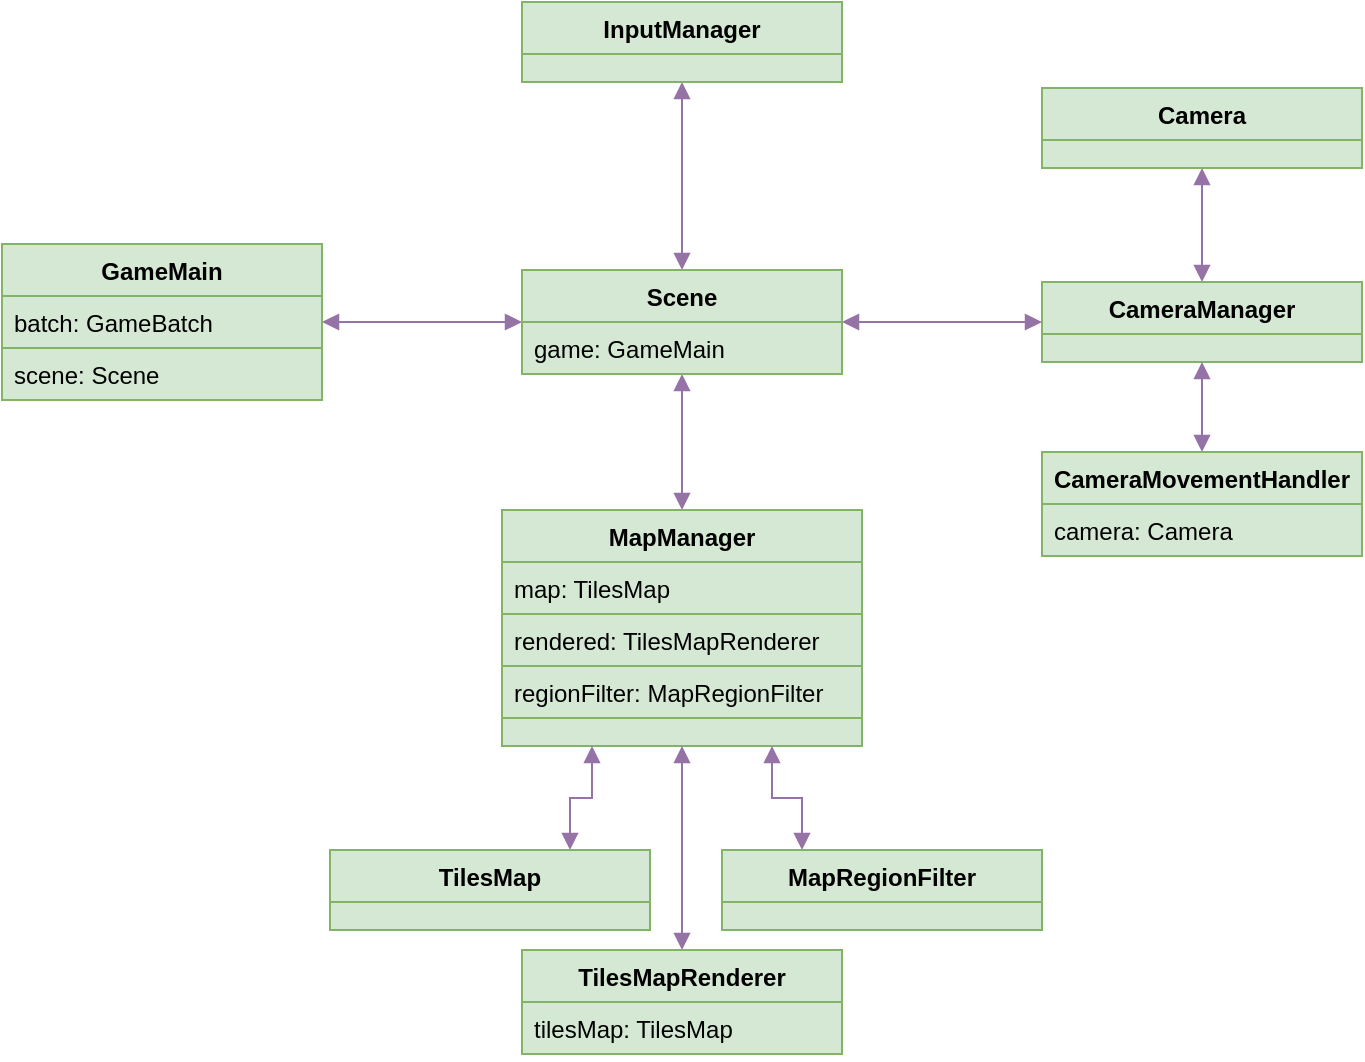 <mxfile version="13.5.7" type="device"><diagram id="C5RBs43oDa-KdzZeNtuy" name="Page-1"><mxGraphModel dx="1024" dy="592" grid="1" gridSize="10" guides="1" tooltips="1" connect="1" arrows="1" fold="1" page="1" pageScale="1" pageWidth="827" pageHeight="1169" math="0" shadow="0"><root><mxCell id="WIyWlLk6GJQsqaUBKTNV-0"/><mxCell id="WIyWlLk6GJQsqaUBKTNV-1" parent="WIyWlLk6GJQsqaUBKTNV-0"/><mxCell id="pwWpqteBXbWDMI5DToDL-35" style="edgeStyle=orthogonalEdgeStyle;rounded=0;orthogonalLoop=1;jettySize=auto;html=1;exitX=0;exitY=0.5;exitDx=0;exitDy=0;entryX=1;entryY=0.5;entryDx=0;entryDy=0;startArrow=block;startFill=1;endArrow=block;endFill=1;fillColor=#e1d5e7;strokeColor=#9673a6;" edge="1" parent="WIyWlLk6GJQsqaUBKTNV-1" source="pwWpqteBXbWDMI5DToDL-6" target="pwWpqteBXbWDMI5DToDL-0"><mxGeometry relative="1" as="geometry"/></mxCell><mxCell id="pwWpqteBXbWDMI5DToDL-41" style="edgeStyle=orthogonalEdgeStyle;rounded=0;orthogonalLoop=1;jettySize=auto;html=1;exitX=0.5;exitY=0;exitDx=0;exitDy=0;entryX=0.5;entryY=1;entryDx=0;entryDy=0;startArrow=block;startFill=1;endArrow=block;endFill=1;fillColor=#e1d5e7;strokeColor=#9673a6;" edge="1" parent="WIyWlLk6GJQsqaUBKTNV-1" source="pwWpqteBXbWDMI5DToDL-6" target="pwWpqteBXbWDMI5DToDL-24"><mxGeometry relative="1" as="geometry"/></mxCell><mxCell id="pwWpqteBXbWDMI5DToDL-40" style="edgeStyle=orthogonalEdgeStyle;rounded=0;orthogonalLoop=1;jettySize=auto;html=1;exitX=0.5;exitY=0;exitDx=0;exitDy=0;startArrow=block;startFill=1;endArrow=block;endFill=1;entryX=0.5;entryY=1;entryDx=0;entryDy=0;fillColor=#e1d5e7;strokeColor=#9673a6;" edge="1" parent="WIyWlLk6GJQsqaUBKTNV-1" source="pwWpqteBXbWDMI5DToDL-72" target="pwWpqteBXbWDMI5DToDL-36"><mxGeometry relative="1" as="geometry"/></mxCell><mxCell id="pwWpqteBXbWDMI5DToDL-60" style="edgeStyle=orthogonalEdgeStyle;rounded=0;orthogonalLoop=1;jettySize=auto;html=1;exitX=0.5;exitY=1;exitDx=0;exitDy=0;entryX=0.5;entryY=0;entryDx=0;entryDy=0;startArrow=block;startFill=1;endArrow=block;endFill=1;fillColor=#e1d5e7;strokeColor=#9673a6;" edge="1" parent="WIyWlLk6GJQsqaUBKTNV-1" source="pwWpqteBXbWDMI5DToDL-6" target="pwWpqteBXbWDMI5DToDL-53"><mxGeometry relative="1" as="geometry"/></mxCell><mxCell id="pwWpqteBXbWDMI5DToDL-6" value="Scene" style="swimlane;fontStyle=1;align=center;verticalAlign=top;childLayout=stackLayout;horizontal=1;startSize=26;horizontalStack=0;resizeParent=1;resizeParentMax=0;resizeLast=0;collapsible=1;marginBottom=0;fillColor=#d5e8d4;strokeColor=#82b366;" vertex="1" parent="WIyWlLk6GJQsqaUBKTNV-1"><mxGeometry x="350" y="200" width="160" height="52" as="geometry"/></mxCell><mxCell id="pwWpqteBXbWDMI5DToDL-32" value="game: GameMain" style="text;strokeColor=#82b366;fillColor=#d5e8d4;align=left;verticalAlign=top;spacingLeft=4;spacingRight=4;overflow=hidden;rotatable=0;points=[[0,0.5],[1,0.5]];portConstraint=eastwest;" vertex="1" parent="pwWpqteBXbWDMI5DToDL-6"><mxGeometry y="26" width="160" height="26" as="geometry"/></mxCell><mxCell id="pwWpqteBXbWDMI5DToDL-0" value="GameMain" style="swimlane;fontStyle=1;align=center;verticalAlign=top;childLayout=stackLayout;horizontal=1;startSize=26;horizontalStack=0;resizeParent=1;resizeParentMax=0;resizeLast=0;collapsible=1;marginBottom=0;fillColor=#d5e8d4;strokeColor=#82b366;" vertex="1" parent="WIyWlLk6GJQsqaUBKTNV-1"><mxGeometry x="90" y="187" width="160" height="78" as="geometry"/></mxCell><mxCell id="pwWpqteBXbWDMI5DToDL-1" value="batch: GameBatch" style="text;align=left;verticalAlign=top;spacingLeft=4;spacingRight=4;overflow=hidden;rotatable=0;points=[[0,0.5],[1,0.5]];portConstraint=eastwest;fillColor=#d5e8d4;strokeColor=#82b366;" vertex="1" parent="pwWpqteBXbWDMI5DToDL-0"><mxGeometry y="26" width="160" height="26" as="geometry"/></mxCell><mxCell id="pwWpqteBXbWDMI5DToDL-5" value="scene: Scene" style="text;align=left;verticalAlign=top;spacingLeft=4;spacingRight=4;overflow=hidden;rotatable=0;points=[[0,0.5],[1,0.5]];portConstraint=eastwest;fillColor=#d5e8d4;strokeColor=#82b366;" vertex="1" parent="pwWpqteBXbWDMI5DToDL-0"><mxGeometry y="52" width="160" height="26" as="geometry"/></mxCell><mxCell id="pwWpqteBXbWDMI5DToDL-24" value="InputManager" style="swimlane;fontStyle=1;align=center;verticalAlign=top;childLayout=stackLayout;horizontal=1;startSize=26;horizontalStack=0;resizeParent=1;resizeParentMax=0;resizeLast=0;collapsible=1;marginBottom=0;fillColor=#d5e8d4;strokeColor=#82b366;" vertex="1" parent="WIyWlLk6GJQsqaUBKTNV-1"><mxGeometry x="350" y="66" width="160" height="40" as="geometry"/></mxCell><mxCell id="pwWpqteBXbWDMI5DToDL-45" value="" style="text;strokeColor=#82b366;fillColor=#d5e8d4;align=left;verticalAlign=middle;spacingTop=-1;spacingLeft=4;spacingRight=4;rotatable=0;labelPosition=right;points=[];portConstraint=eastwest;" vertex="1" parent="pwWpqteBXbWDMI5DToDL-24"><mxGeometry y="26" width="160" height="14" as="geometry"/></mxCell><mxCell id="pwWpqteBXbWDMI5DToDL-53" value="MapManager" style="swimlane;fontStyle=1;align=center;verticalAlign=top;childLayout=stackLayout;horizontal=1;startSize=26;horizontalStack=0;resizeParent=1;resizeParentMax=0;resizeLast=0;collapsible=1;marginBottom=0;fillColor=#d5e8d4;strokeColor=#82b366;" vertex="1" parent="WIyWlLk6GJQsqaUBKTNV-1"><mxGeometry x="340" y="320" width="180" height="118" as="geometry"/></mxCell><mxCell id="pwWpqteBXbWDMI5DToDL-68" value="map: TilesMap" style="text;align=left;verticalAlign=top;spacingLeft=4;spacingRight=4;overflow=hidden;rotatable=0;points=[[0,0.5],[1,0.5]];portConstraint=eastwest;fillColor=#d5e8d4;strokeColor=#82b366;" vertex="1" parent="pwWpqteBXbWDMI5DToDL-53"><mxGeometry y="26" width="180" height="26" as="geometry"/></mxCell><mxCell id="pwWpqteBXbWDMI5DToDL-67" value="rendered: TilesMapRenderer" style="text;align=left;verticalAlign=top;spacingLeft=4;spacingRight=4;overflow=hidden;rotatable=0;points=[[0,0.5],[1,0.5]];portConstraint=eastwest;fillColor=#d5e8d4;strokeColor=#82b366;" vertex="1" parent="pwWpqteBXbWDMI5DToDL-53"><mxGeometry y="52" width="180" height="26" as="geometry"/></mxCell><mxCell id="pwWpqteBXbWDMI5DToDL-66" value="regionFilter: MapRegionFilter" style="text;align=left;verticalAlign=top;spacingLeft=4;spacingRight=4;overflow=hidden;rotatable=0;points=[[0,0.5],[1,0.5]];portConstraint=eastwest;fillColor=#d5e8d4;strokeColor=#82b366;" vertex="1" parent="pwWpqteBXbWDMI5DToDL-53"><mxGeometry y="78" width="180" height="26" as="geometry"/></mxCell><mxCell id="pwWpqteBXbWDMI5DToDL-71" value="" style="text;strokeColor=#82b366;fillColor=#d5e8d4;align=left;verticalAlign=middle;spacingTop=-1;spacingLeft=4;spacingRight=4;rotatable=0;labelPosition=right;points=[];portConstraint=eastwest;rounded=0;glass=0;" vertex="1" parent="pwWpqteBXbWDMI5DToDL-53"><mxGeometry y="104" width="180" height="14" as="geometry"/></mxCell><mxCell id="pwWpqteBXbWDMI5DToDL-61" style="edgeStyle=orthogonalEdgeStyle;rounded=0;orthogonalLoop=1;jettySize=auto;html=1;exitX=0.5;exitY=0;exitDx=0;exitDy=0;startArrow=block;startFill=1;endArrow=block;endFill=1;fillColor=#e1d5e7;strokeColor=#9673a6;" edge="1" parent="WIyWlLk6GJQsqaUBKTNV-1" source="pwWpqteBXbWDMI5DToDL-16" target="pwWpqteBXbWDMI5DToDL-53"><mxGeometry relative="1" as="geometry"/></mxCell><mxCell id="pwWpqteBXbWDMI5DToDL-63" style="edgeStyle=orthogonalEdgeStyle;rounded=0;orthogonalLoop=1;jettySize=auto;html=1;exitX=0.75;exitY=0;exitDx=0;exitDy=0;entryX=0.25;entryY=1;entryDx=0;entryDy=0;startArrow=block;startFill=1;endArrow=block;endFill=1;fillColor=#e1d5e7;strokeColor=#9673a6;" edge="1" parent="WIyWlLk6GJQsqaUBKTNV-1" source="pwWpqteBXbWDMI5DToDL-12" target="pwWpqteBXbWDMI5DToDL-53"><mxGeometry relative="1" as="geometry"/></mxCell><mxCell id="pwWpqteBXbWDMI5DToDL-64" style="edgeStyle=orthogonalEdgeStyle;rounded=0;orthogonalLoop=1;jettySize=auto;html=1;exitX=0.25;exitY=0;exitDx=0;exitDy=0;entryX=0.75;entryY=1;entryDx=0;entryDy=0;startArrow=block;startFill=1;endArrow=block;endFill=1;fillColor=#e1d5e7;strokeColor=#9673a6;" edge="1" parent="WIyWlLk6GJQsqaUBKTNV-1" source="pwWpqteBXbWDMI5DToDL-28" target="pwWpqteBXbWDMI5DToDL-53"><mxGeometry relative="1" as="geometry"/></mxCell><mxCell id="pwWpqteBXbWDMI5DToDL-72" value="CameraManager" style="swimlane;fontStyle=1;align=center;verticalAlign=top;childLayout=stackLayout;horizontal=1;startSize=26;horizontalStack=0;resizeParent=1;resizeParentMax=0;resizeLast=0;collapsible=1;marginBottom=0;fillColor=#d5e8d4;strokeColor=#82b366;" vertex="1" parent="WIyWlLk6GJQsqaUBKTNV-1"><mxGeometry x="610" y="206" width="160" height="40" as="geometry"/></mxCell><mxCell id="pwWpqteBXbWDMI5DToDL-73" value="" style="text;strokeColor=#82b366;fillColor=#d5e8d4;align=left;verticalAlign=middle;spacingTop=-1;spacingLeft=4;spacingRight=4;rotatable=0;labelPosition=right;points=[];portConstraint=eastwest;" vertex="1" parent="pwWpqteBXbWDMI5DToDL-72"><mxGeometry y="26" width="160" height="14" as="geometry"/></mxCell><mxCell id="pwWpqteBXbWDMI5DToDL-28" value="MapRegionFilter" style="swimlane;fontStyle=1;align=center;verticalAlign=top;childLayout=stackLayout;horizontal=1;startSize=26;horizontalStack=0;resizeParent=1;resizeParentMax=0;resizeLast=0;collapsible=1;marginBottom=0;fillColor=#d5e8d4;strokeColor=#82b366;" vertex="1" parent="WIyWlLk6GJQsqaUBKTNV-1"><mxGeometry x="450" y="490" width="160" height="40" as="geometry"/></mxCell><mxCell id="pwWpqteBXbWDMI5DToDL-62" value="" style="text;strokeColor=#82b366;fillColor=#d5e8d4;align=left;verticalAlign=middle;spacingTop=-1;spacingLeft=4;spacingRight=4;rotatable=0;labelPosition=right;points=[];portConstraint=eastwest;" vertex="1" parent="pwWpqteBXbWDMI5DToDL-28"><mxGeometry y="26" width="160" height="14" as="geometry"/></mxCell><mxCell id="pwWpqteBXbWDMI5DToDL-12" value="TilesMap" style="swimlane;fontStyle=1;align=center;verticalAlign=top;childLayout=stackLayout;horizontal=1;startSize=26;horizontalStack=0;resizeParent=1;resizeParentMax=0;resizeLast=0;collapsible=1;marginBottom=0;fillColor=#d5e8d4;strokeColor=#82b366;" vertex="1" parent="WIyWlLk6GJQsqaUBKTNV-1"><mxGeometry x="254" y="490" width="160" height="40" as="geometry"/></mxCell><mxCell id="pwWpqteBXbWDMI5DToDL-44" value="" style="text;strokeColor=#82b366;fillColor=#d5e8d4;align=left;verticalAlign=middle;spacingTop=-1;spacingLeft=4;spacingRight=4;rotatable=0;labelPosition=right;points=[];portConstraint=eastwest;" vertex="1" parent="pwWpqteBXbWDMI5DToDL-12"><mxGeometry y="26" width="160" height="14" as="geometry"/></mxCell><mxCell id="pwWpqteBXbWDMI5DToDL-16" value="TilesMapRenderer" style="swimlane;fontStyle=1;align=center;verticalAlign=top;childLayout=stackLayout;horizontal=1;startSize=26;horizontalStack=0;resizeParent=1;resizeParentMax=0;resizeLast=0;collapsible=1;marginBottom=0;fillColor=#d5e8d4;strokeColor=#82b366;" vertex="1" parent="WIyWlLk6GJQsqaUBKTNV-1"><mxGeometry x="350" y="540" width="160" height="52" as="geometry"/></mxCell><mxCell id="pwWpqteBXbWDMI5DToDL-17" value="tilesMap: TilesMap" style="text;align=left;verticalAlign=top;spacingLeft=4;spacingRight=4;overflow=hidden;rotatable=0;points=[[0,0.5],[1,0.5]];portConstraint=eastwest;fillColor=#d5e8d4;strokeColor=#82b366;" vertex="1" parent="pwWpqteBXbWDMI5DToDL-16"><mxGeometry y="26" width="160" height="26" as="geometry"/></mxCell><mxCell id="pwWpqteBXbWDMI5DToDL-74" style="edgeStyle=orthogonalEdgeStyle;rounded=0;orthogonalLoop=1;jettySize=auto;html=1;exitX=0.5;exitY=0;exitDx=0;exitDy=0;startArrow=block;startFill=1;endArrow=block;endFill=1;fillColor=#e1d5e7;strokeColor=#9673a6;" edge="1" parent="WIyWlLk6GJQsqaUBKTNV-1" source="pwWpqteBXbWDMI5DToDL-20" target="pwWpqteBXbWDMI5DToDL-72"><mxGeometry relative="1" as="geometry"/></mxCell><mxCell id="pwWpqteBXbWDMI5DToDL-36" value="Camera" style="swimlane;fontStyle=1;align=center;verticalAlign=top;childLayout=stackLayout;horizontal=1;startSize=26;horizontalStack=0;resizeParent=1;resizeParentMax=0;resizeLast=0;collapsible=1;marginBottom=0;fillColor=#d5e8d4;strokeColor=#82b366;" vertex="1" parent="WIyWlLk6GJQsqaUBKTNV-1"><mxGeometry x="610" y="109" width="160" height="40" as="geometry"/></mxCell><mxCell id="pwWpqteBXbWDMI5DToDL-46" value="" style="text;strokeColor=#82b366;fillColor=#d5e8d4;align=left;verticalAlign=middle;spacingTop=-1;spacingLeft=4;spacingRight=4;rotatable=0;labelPosition=right;points=[];portConstraint=eastwest;" vertex="1" parent="pwWpqteBXbWDMI5DToDL-36"><mxGeometry y="26" width="160" height="14" as="geometry"/></mxCell><mxCell id="pwWpqteBXbWDMI5DToDL-76" style="edgeStyle=orthogonalEdgeStyle;rounded=0;orthogonalLoop=1;jettySize=auto;html=1;exitX=0;exitY=0.5;exitDx=0;exitDy=0;entryX=1;entryY=0.5;entryDx=0;entryDy=0;startArrow=block;startFill=1;endArrow=block;endFill=1;fillColor=#e1d5e7;strokeColor=#9673a6;" edge="1" parent="WIyWlLk6GJQsqaUBKTNV-1" source="pwWpqteBXbWDMI5DToDL-72" target="pwWpqteBXbWDMI5DToDL-6"><mxGeometry relative="1" as="geometry"/></mxCell><mxCell id="pwWpqteBXbWDMI5DToDL-20" value="CameraMovementHandler" style="swimlane;fontStyle=1;align=center;verticalAlign=top;childLayout=stackLayout;horizontal=1;startSize=26;horizontalStack=0;resizeParent=1;resizeParentMax=0;resizeLast=0;collapsible=1;marginBottom=0;fillColor=#d5e8d4;strokeColor=#82b366;" vertex="1" parent="WIyWlLk6GJQsqaUBKTNV-1"><mxGeometry x="610" y="291" width="160" height="52" as="geometry"/></mxCell><mxCell id="pwWpqteBXbWDMI5DToDL-21" value="camera: Camera" style="text;align=left;verticalAlign=top;spacingLeft=4;spacingRight=4;overflow=hidden;rotatable=0;points=[[0,0.5],[1,0.5]];portConstraint=eastwest;fillColor=#d5e8d4;strokeColor=#82b366;" vertex="1" parent="pwWpqteBXbWDMI5DToDL-20"><mxGeometry y="26" width="160" height="26" as="geometry"/></mxCell></root></mxGraphModel></diagram></mxfile>